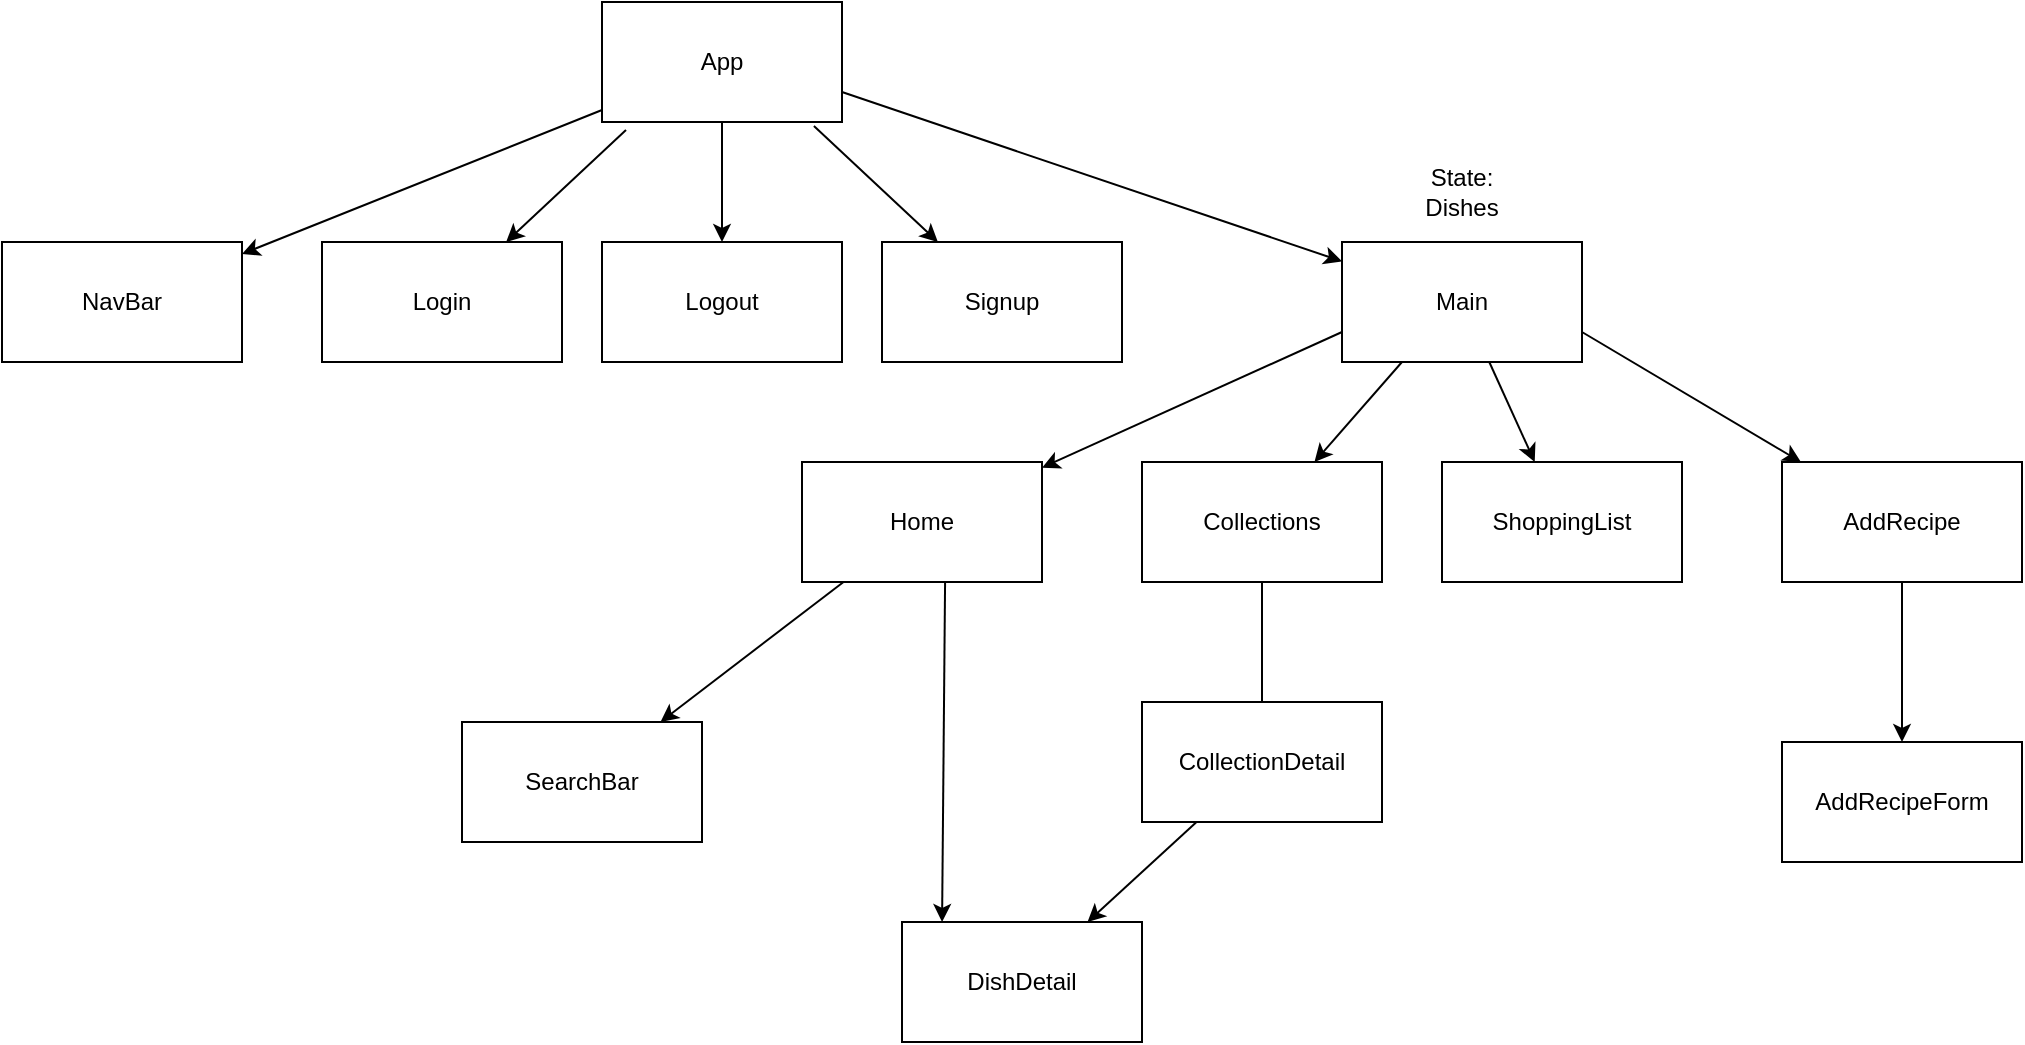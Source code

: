 <mxfile>
    <diagram id="UtcokPbI326cMVVgMV1j" name="Page-1">
        <mxGraphModel dx="1903" dy="955" grid="1" gridSize="10" guides="1" tooltips="1" connect="1" arrows="1" fold="1" page="1" pageScale="1" pageWidth="850" pageHeight="1100" math="0" shadow="0">
            <root>
                <mxCell id="0"/>
                <mxCell id="1" parent="0"/>
                <mxCell id="4" value="" style="edgeStyle=none;html=1;" parent="1" source="2" target="3" edge="1">
                    <mxGeometry relative="1" as="geometry"/>
                </mxCell>
                <mxCell id="2" value="App" style="whiteSpace=wrap;html=1;" parent="1" vertex="1">
                    <mxGeometry x="340" y="160" width="120" height="60" as="geometry"/>
                </mxCell>
                <mxCell id="3" value="NavBar" style="whiteSpace=wrap;html=1;" parent="1" vertex="1">
                    <mxGeometry x="40" y="280" width="120" height="60" as="geometry"/>
                </mxCell>
                <mxCell id="35" value="" style="edgeStyle=none;html=1;" parent="1" source="5" target="34" edge="1">
                    <mxGeometry relative="1" as="geometry"/>
                </mxCell>
                <mxCell id="5" value="Home" style="whiteSpace=wrap;html=1;" parent="1" vertex="1">
                    <mxGeometry x="440" y="390" width="120" height="60" as="geometry"/>
                </mxCell>
                <mxCell id="13" value="" style="edgeStyle=none;html=1;" parent="1" source="8" edge="1">
                    <mxGeometry relative="1" as="geometry">
                        <mxPoint x="670" y="520" as="targetPoint"/>
                    </mxGeometry>
                </mxCell>
                <mxCell id="24" value="" style="edgeStyle=none;html=1;exitX=0;exitY=0.75;exitDx=0;exitDy=0;" parent="1" source="18" target="5" edge="1">
                    <mxGeometry relative="1" as="geometry"/>
                </mxCell>
                <mxCell id="8" value="Collections" style="whiteSpace=wrap;html=1;" parent="1" vertex="1">
                    <mxGeometry x="610" y="390" width="120" height="60" as="geometry"/>
                </mxCell>
                <mxCell id="15" value="" style="edgeStyle=none;html=1;exitX=0.1;exitY=1.067;exitDx=0;exitDy=0;exitPerimeter=0;" parent="1" source="2" target="14" edge="1">
                    <mxGeometry relative="1" as="geometry"/>
                </mxCell>
                <mxCell id="22" value="" style="edgeStyle=none;html=1;exitX=0.25;exitY=1;exitDx=0;exitDy=0;" parent="1" source="18" target="8" edge="1">
                    <mxGeometry relative="1" as="geometry"/>
                </mxCell>
                <mxCell id="27" value="" style="edgeStyle=none;html=1;exitX=1;exitY=0.75;exitDx=0;exitDy=0;" parent="1" source="18" target="26" edge="1">
                    <mxGeometry relative="1" as="geometry"/>
                </mxCell>
                <mxCell id="10" value="ShoppingList" style="whiteSpace=wrap;html=1;" parent="1" vertex="1">
                    <mxGeometry x="760" y="390" width="120" height="60" as="geometry"/>
                </mxCell>
                <mxCell id="33" value="" style="edgeStyle=none;html=1;" parent="1" source="12" target="32" edge="1">
                    <mxGeometry relative="1" as="geometry"/>
                </mxCell>
                <mxCell id="12" value="CollectionDetail" style="whiteSpace=wrap;html=1;" parent="1" vertex="1">
                    <mxGeometry x="610" y="510" width="120" height="60" as="geometry"/>
                </mxCell>
                <mxCell id="17" value="" style="edgeStyle=none;html=1;exitX=0.883;exitY=1.033;exitDx=0;exitDy=0;exitPerimeter=0;" parent="1" source="2" target="16" edge="1">
                    <mxGeometry relative="1" as="geometry"/>
                </mxCell>
                <mxCell id="31" value="" style="edgeStyle=none;html=1;exitX=0.5;exitY=1;exitDx=0;exitDy=0;" parent="1" source="2" target="30" edge="1">
                    <mxGeometry relative="1" as="geometry"/>
                </mxCell>
                <mxCell id="14" value="Login" style="whiteSpace=wrap;html=1;" parent="1" vertex="1">
                    <mxGeometry x="200" y="280" width="120" height="60" as="geometry"/>
                </mxCell>
                <mxCell id="19" value="" style="edgeStyle=none;html=1;exitX=1;exitY=0.75;exitDx=0;exitDy=0;" parent="1" source="2" target="18" edge="1">
                    <mxGeometry relative="1" as="geometry"/>
                </mxCell>
                <mxCell id="16" value="Signup" style="whiteSpace=wrap;html=1;" parent="1" vertex="1">
                    <mxGeometry x="480" y="280" width="120" height="60" as="geometry"/>
                </mxCell>
                <mxCell id="20" value="" style="edgeStyle=none;html=1;" parent="1" source="18" target="10" edge="1">
                    <mxGeometry relative="1" as="geometry"/>
                </mxCell>
                <mxCell id="18" value="Main" style="whiteSpace=wrap;html=1;" parent="1" vertex="1">
                    <mxGeometry x="710" y="280" width="120" height="60" as="geometry"/>
                </mxCell>
                <mxCell id="25" value="State: Dishes" style="text;strokeColor=none;align=center;fillColor=none;html=1;verticalAlign=middle;whiteSpace=wrap;rounded=0;" parent="1" vertex="1">
                    <mxGeometry x="740" y="240" width="60" height="30" as="geometry"/>
                </mxCell>
                <mxCell id="29" value="" style="edgeStyle=none;html=1;" parent="1" source="26" target="28" edge="1">
                    <mxGeometry relative="1" as="geometry"/>
                </mxCell>
                <mxCell id="26" value="AddRecipe" style="whiteSpace=wrap;html=1;" parent="1" vertex="1">
                    <mxGeometry x="930" y="390" width="120" height="60" as="geometry"/>
                </mxCell>
                <mxCell id="28" value="AddRecipeForm" style="whiteSpace=wrap;html=1;" parent="1" vertex="1">
                    <mxGeometry x="930" y="530" width="120" height="60" as="geometry"/>
                </mxCell>
                <mxCell id="30" value="Logout" style="whiteSpace=wrap;html=1;" parent="1" vertex="1">
                    <mxGeometry x="340" y="280" width="120" height="60" as="geometry"/>
                </mxCell>
                <mxCell id="32" value="DishDetail" style="whiteSpace=wrap;html=1;" parent="1" vertex="1">
                    <mxGeometry x="490" y="620" width="120" height="60" as="geometry"/>
                </mxCell>
                <mxCell id="34" value="SearchBar" style="whiteSpace=wrap;html=1;" parent="1" vertex="1">
                    <mxGeometry x="270" y="520" width="120" height="60" as="geometry"/>
                </mxCell>
                <mxCell id="36" value="" style="edgeStyle=none;html=1;entryX=0.167;entryY=0;entryDx=0;entryDy=0;entryPerimeter=0;" edge="1" parent="1" target="32">
                    <mxGeometry relative="1" as="geometry">
                        <mxPoint x="511.539" y="450" as="sourcePoint"/>
                        <mxPoint x="420.001" y="520" as="targetPoint"/>
                    </mxGeometry>
                </mxCell>
            </root>
        </mxGraphModel>
    </diagram>
</mxfile>